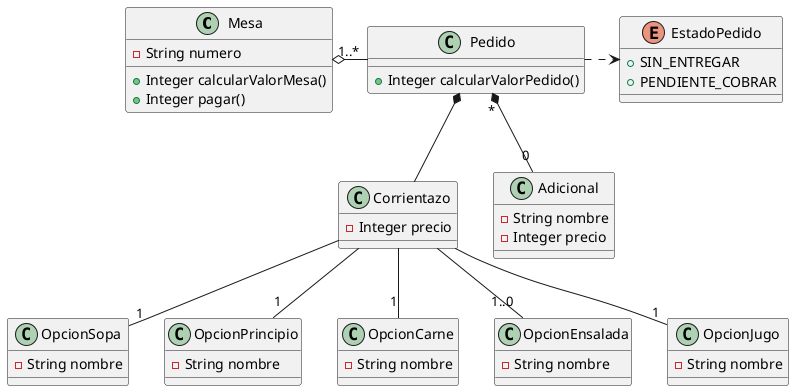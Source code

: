 @startuml

class Mesa{
    - String numero
    + Integer calcularValorMesa()
    + Integer pagar()
}

class Pedido{
    + Integer calcularValorPedido()
}

enum EstadoPedido{
    + SIN_ENTREGAR
    + PENDIENTE_COBRAR
}

class Corrientazo{
    - Integer precio
}

class Adicional{
    - String nombre
    - Integer precio
}

class OpcionSopa{
    - String nombre
}

class OpcionPrincipio{
    - String nombre
}

class OpcionCarne {
    - String nombre
}

class OpcionEnsalada {
    - String nombre
}

class OpcionJugo {
    - String nombre
}

Mesa o-right- "1..*" Pedido
Pedido .right.> EstadoPedido
Pedido *-- Corrientazo
Pedido "*" *-- "0" Adicional
Corrientazo -- "1" OpcionSopa
Corrientazo -- "1" OpcionPrincipio
Corrientazo -- "1" OpcionCarne
Corrientazo -- "1..0" OpcionEnsalada
Corrientazo -- "1" OpcionJugo

@enduml